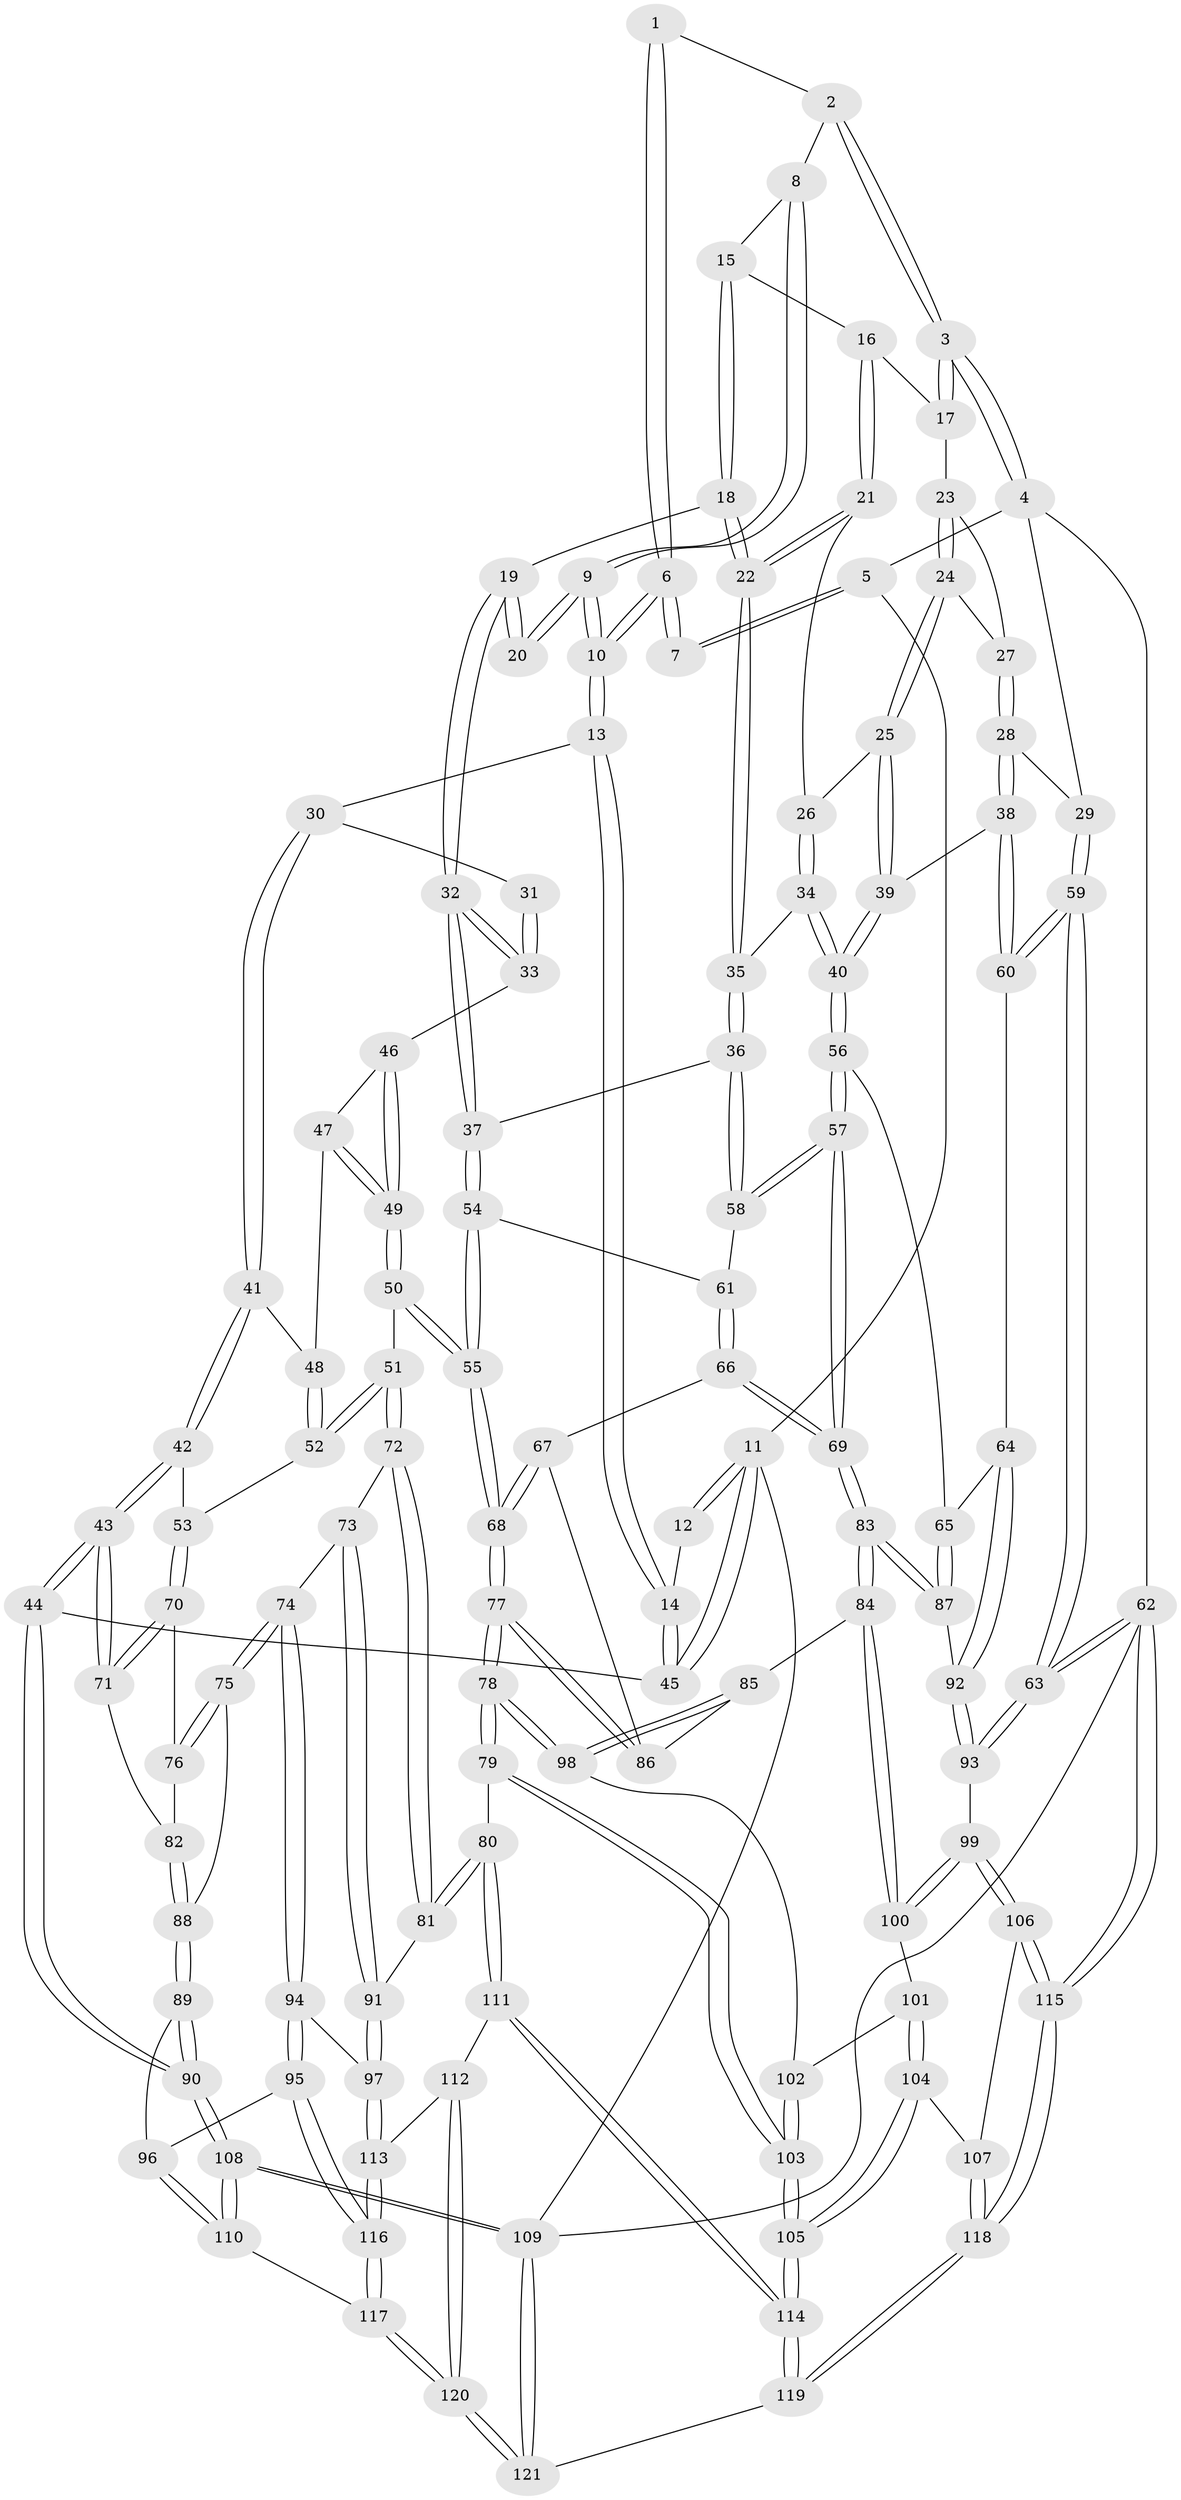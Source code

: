 // coarse degree distribution, {3: 0.10810810810810811, 4: 0.33783783783783783, 6: 0.16216216216216217, 5: 0.36486486486486486, 2: 0.013513513513513514, 7: 0.013513513513513514}
// Generated by graph-tools (version 1.1) at 2025/52/02/27/25 19:52:43]
// undirected, 121 vertices, 299 edges
graph export_dot {
graph [start="1"]
  node [color=gray90,style=filled];
  1 [pos="+0.4340576967834373+0"];
  2 [pos="+0.4497414891167598+0"];
  3 [pos="+1+0"];
  4 [pos="+1+0"];
  5 [pos="+0.14058868315170134+0"];
  6 [pos="+0.22685532525824761+0.21864970975510223"];
  7 [pos="+0.13333587885397136+0.057670179955575336"];
  8 [pos="+0.49945822393895833+0.08257714729714587"];
  9 [pos="+0.4458813218661991+0.2273580949564381"];
  10 [pos="+0.22647015864108538+0.22586841713323033"];
  11 [pos="+0+0"];
  12 [pos="+0.07195358047051609+0.05876002182288341"];
  13 [pos="+0.19996850802738622+0.2678047113500849"];
  14 [pos="+0+0.2540732196086274"];
  15 [pos="+0.5813941187481185+0.13611833694323824"];
  16 [pos="+0.856160031461073+0.09525803072295819"];
  17 [pos="+0.9060543573594776+0.04812538158455804"];
  18 [pos="+0.5657914084180476+0.29403744883731225"];
  19 [pos="+0.5252424289562786+0.2936307121778833"];
  20 [pos="+0.5181889522996228+0.2894255180270023"];
  21 [pos="+0.7358980012063197+0.2638435983600567"];
  22 [pos="+0.6581452350635396+0.3243820674777422"];
  23 [pos="+0.9062409303520063+0.17196717778463094"];
  24 [pos="+0.8676358811473284+0.3841859539563214"];
  25 [pos="+0.8483072520555804+0.40941271699687315"];
  26 [pos="+0.8139443455723533+0.36915736659635545"];
  27 [pos="+0.9267976725190732+0.3643793475636874"];
  28 [pos="+0.9495160901141234+0.3989336836655203"];
  29 [pos="+1+0.059920463959823415"];
  30 [pos="+0.2050417312929328+0.2882904726280008"];
  31 [pos="+0.4009964350305998+0.3555305835159019"];
  32 [pos="+0.4520384658522428+0.4566804701075326"];
  33 [pos="+0.4459441003327171+0.455728659044555"];
  34 [pos="+0.7322508354501065+0.4800811038788425"];
  35 [pos="+0.6637048121714859+0.44465936170497333"];
  36 [pos="+0.6268217433037957+0.4829978468939331"];
  37 [pos="+0.4720759056695352+0.4789428895758638"];
  38 [pos="+0.9366252599260145+0.49980984371580345"];
  39 [pos="+0.8600826644709193+0.4910580237680227"];
  40 [pos="+0.8003296575844568+0.5180046880789005"];
  41 [pos="+0.2117202518378861+0.3488950866515075"];
  42 [pos="+0.16368224563160047+0.45241390359475603"];
  43 [pos="+0.016505962500218158+0.5773856714596244"];
  44 [pos="+0+0.6014602600420419"];
  45 [pos="+0+0.2604418836522089"];
  46 [pos="+0.4114501035750163+0.4580049252630137"];
  47 [pos="+0.28808665176321224+0.4125546968329745"];
  48 [pos="+0.27797340487630506+0.4070686920016321"];
  49 [pos="+0.35084067414148473+0.5545087298226685"];
  50 [pos="+0.33998649654162105+0.5948730313268137"];
  51 [pos="+0.31384073324861333+0.6037181869897872"];
  52 [pos="+0.3014325441425267+0.6004466217404882"];
  53 [pos="+0.2549283297144065+0.602327472644323"];
  54 [pos="+0.46413530955298626+0.5838954119942328"];
  55 [pos="+0.4393917277158155+0.6171422671403956"];
  56 [pos="+0.783475574757826+0.6168514969133522"];
  57 [pos="+0.780104594206334+0.6214814496068916"];
  58 [pos="+0.6154054001739918+0.5712920207055963"];
  59 [pos="+1+0.5755311777281993"];
  60 [pos="+1+0.5694421791308584"];
  61 [pos="+0.603292676823725+0.5963573718762604"];
  62 [pos="+1+1"];
  63 [pos="+1+0.9824110735831105"];
  64 [pos="+1+0.5743987720239926"];
  65 [pos="+0.8559794367047033+0.6377216325389116"];
  66 [pos="+0.6050257084511199+0.6193646856264701"];
  67 [pos="+0.5997357308642324+0.6397559578733308"];
  68 [pos="+0.4533098877490746+0.6712694735049487"];
  69 [pos="+0.7609715077326139+0.6742525881697462"];
  70 [pos="+0.23907698089981125+0.6163787791902754"];
  71 [pos="+0.04591979854585181+0.5963726494154615"];
  72 [pos="+0.31436272735769766+0.6088670589716995"];
  73 [pos="+0.3056903609320413+0.7041185937846665"];
  74 [pos="+0.21684279989557767+0.7018974540586096"];
  75 [pos="+0.21574599927603447+0.6997603109141641"];
  76 [pos="+0.22813762912276844+0.6457854626382773"];
  77 [pos="+0.45058638845003196+0.7719655196968384"];
  78 [pos="+0.4503498613867928+0.7728038400608259"];
  79 [pos="+0.44179428443108476+0.7891284937069989"];
  80 [pos="+0.4365251769401498+0.7897016612068016"];
  81 [pos="+0.4202770437891526+0.7908588127331974"];
  82 [pos="+0.10229834197081383+0.6588033213529259"];
  83 [pos="+0.7592441515843154+0.6981339402815098"];
  84 [pos="+0.7559948242583331+0.7077911108622202"];
  85 [pos="+0.6341450850157453+0.7220973561009152"];
  86 [pos="+0.6017738107784322+0.6711616047089749"];
  87 [pos="+0.9025628118386457+0.7101877257393665"];
  88 [pos="+0.12876984535991606+0.6953263828709882"];
  89 [pos="+0.12170341889639225+0.7542582892201377"];
  90 [pos="+0+0.7614030941191215"];
  91 [pos="+0.35633422662975395+0.8035713747170969"];
  92 [pos="+0.9174513528130859+0.7193252897971433"];
  93 [pos="+0.9165432453696799+0.7759303899267506"];
  94 [pos="+0.2314242725663994+0.8341716348152238"];
  95 [pos="+0.22160587205304416+0.8419249123196734"];
  96 [pos="+0.15828314351663608+0.8185200906937888"];
  97 [pos="+0.34542897481862944+0.8101710175760158"];
  98 [pos="+0.62487941646029+0.748583731223368"];
  99 [pos="+0.818199598106464+0.8318134464862309"];
  100 [pos="+0.7724768279084137+0.7850371567255348"];
  101 [pos="+0.6639564297187729+0.8272363004559696"];
  102 [pos="+0.6293847687703589+0.7784903332459637"];
  103 [pos="+0.4938318373039388+0.8583477765422716"];
  104 [pos="+0.6396962505700048+0.8950719125033064"];
  105 [pos="+0.5165193466432366+0.9061212123850306"];
  106 [pos="+0.8186400886124228+0.8475286267224321"];
  107 [pos="+0.6662836864933248+0.918680870284308"];
  108 [pos="+0+0.9365994318613264"];
  109 [pos="+0+1"];
  110 [pos="+0+0.9023978879800728"];
  111 [pos="+0.3779300001447924+0.9570232331647478"];
  112 [pos="+0.3542027913350398+0.9555412736959211"];
  113 [pos="+0.3511593734252573+0.9485747955259887"];
  114 [pos="+0.4979601872965477+0.9789103381261394"];
  115 [pos="+1+1"];
  116 [pos="+0.2117260057103237+0.9067087042029651"];
  117 [pos="+0.21095435190522646+0.908981966929158"];
  118 [pos="+0.8549438565624066+1"];
  119 [pos="+0.5285560286682297+1"];
  120 [pos="+0.1594450645607808+1"];
  121 [pos="+0.14486397158222913+1"];
  1 -- 2;
  1 -- 6;
  1 -- 6;
  2 -- 3;
  2 -- 3;
  2 -- 8;
  3 -- 4;
  3 -- 4;
  3 -- 17;
  3 -- 17;
  4 -- 5;
  4 -- 29;
  4 -- 62;
  5 -- 7;
  5 -- 7;
  5 -- 11;
  6 -- 7;
  6 -- 7;
  6 -- 10;
  6 -- 10;
  8 -- 9;
  8 -- 9;
  8 -- 15;
  9 -- 10;
  9 -- 10;
  9 -- 20;
  9 -- 20;
  10 -- 13;
  10 -- 13;
  11 -- 12;
  11 -- 12;
  11 -- 45;
  11 -- 45;
  11 -- 109;
  12 -- 14;
  13 -- 14;
  13 -- 14;
  13 -- 30;
  14 -- 45;
  14 -- 45;
  15 -- 16;
  15 -- 18;
  15 -- 18;
  16 -- 17;
  16 -- 21;
  16 -- 21;
  17 -- 23;
  18 -- 19;
  18 -- 22;
  18 -- 22;
  19 -- 20;
  19 -- 20;
  19 -- 32;
  19 -- 32;
  21 -- 22;
  21 -- 22;
  21 -- 26;
  22 -- 35;
  22 -- 35;
  23 -- 24;
  23 -- 24;
  23 -- 27;
  24 -- 25;
  24 -- 25;
  24 -- 27;
  25 -- 26;
  25 -- 39;
  25 -- 39;
  26 -- 34;
  26 -- 34;
  27 -- 28;
  27 -- 28;
  28 -- 29;
  28 -- 38;
  28 -- 38;
  29 -- 59;
  29 -- 59;
  30 -- 31;
  30 -- 41;
  30 -- 41;
  31 -- 33;
  31 -- 33;
  32 -- 33;
  32 -- 33;
  32 -- 37;
  32 -- 37;
  33 -- 46;
  34 -- 35;
  34 -- 40;
  34 -- 40;
  35 -- 36;
  35 -- 36;
  36 -- 37;
  36 -- 58;
  36 -- 58;
  37 -- 54;
  37 -- 54;
  38 -- 39;
  38 -- 60;
  38 -- 60;
  39 -- 40;
  39 -- 40;
  40 -- 56;
  40 -- 56;
  41 -- 42;
  41 -- 42;
  41 -- 48;
  42 -- 43;
  42 -- 43;
  42 -- 53;
  43 -- 44;
  43 -- 44;
  43 -- 71;
  43 -- 71;
  44 -- 45;
  44 -- 90;
  44 -- 90;
  46 -- 47;
  46 -- 49;
  46 -- 49;
  47 -- 48;
  47 -- 49;
  47 -- 49;
  48 -- 52;
  48 -- 52;
  49 -- 50;
  49 -- 50;
  50 -- 51;
  50 -- 55;
  50 -- 55;
  51 -- 52;
  51 -- 52;
  51 -- 72;
  51 -- 72;
  52 -- 53;
  53 -- 70;
  53 -- 70;
  54 -- 55;
  54 -- 55;
  54 -- 61;
  55 -- 68;
  55 -- 68;
  56 -- 57;
  56 -- 57;
  56 -- 65;
  57 -- 58;
  57 -- 58;
  57 -- 69;
  57 -- 69;
  58 -- 61;
  59 -- 60;
  59 -- 60;
  59 -- 63;
  59 -- 63;
  60 -- 64;
  61 -- 66;
  61 -- 66;
  62 -- 63;
  62 -- 63;
  62 -- 115;
  62 -- 115;
  62 -- 109;
  63 -- 93;
  63 -- 93;
  64 -- 65;
  64 -- 92;
  64 -- 92;
  65 -- 87;
  65 -- 87;
  66 -- 67;
  66 -- 69;
  66 -- 69;
  67 -- 68;
  67 -- 68;
  67 -- 86;
  68 -- 77;
  68 -- 77;
  69 -- 83;
  69 -- 83;
  70 -- 71;
  70 -- 71;
  70 -- 76;
  71 -- 82;
  72 -- 73;
  72 -- 81;
  72 -- 81;
  73 -- 74;
  73 -- 91;
  73 -- 91;
  74 -- 75;
  74 -- 75;
  74 -- 94;
  74 -- 94;
  75 -- 76;
  75 -- 76;
  75 -- 88;
  76 -- 82;
  77 -- 78;
  77 -- 78;
  77 -- 86;
  77 -- 86;
  78 -- 79;
  78 -- 79;
  78 -- 98;
  78 -- 98;
  79 -- 80;
  79 -- 103;
  79 -- 103;
  80 -- 81;
  80 -- 81;
  80 -- 111;
  80 -- 111;
  81 -- 91;
  82 -- 88;
  82 -- 88;
  83 -- 84;
  83 -- 84;
  83 -- 87;
  83 -- 87;
  84 -- 85;
  84 -- 100;
  84 -- 100;
  85 -- 86;
  85 -- 98;
  85 -- 98;
  87 -- 92;
  88 -- 89;
  88 -- 89;
  89 -- 90;
  89 -- 90;
  89 -- 96;
  90 -- 108;
  90 -- 108;
  91 -- 97;
  91 -- 97;
  92 -- 93;
  92 -- 93;
  93 -- 99;
  94 -- 95;
  94 -- 95;
  94 -- 97;
  95 -- 96;
  95 -- 116;
  95 -- 116;
  96 -- 110;
  96 -- 110;
  97 -- 113;
  97 -- 113;
  98 -- 102;
  99 -- 100;
  99 -- 100;
  99 -- 106;
  99 -- 106;
  100 -- 101;
  101 -- 102;
  101 -- 104;
  101 -- 104;
  102 -- 103;
  102 -- 103;
  103 -- 105;
  103 -- 105;
  104 -- 105;
  104 -- 105;
  104 -- 107;
  105 -- 114;
  105 -- 114;
  106 -- 107;
  106 -- 115;
  106 -- 115;
  107 -- 118;
  107 -- 118;
  108 -- 109;
  108 -- 109;
  108 -- 110;
  108 -- 110;
  109 -- 121;
  109 -- 121;
  110 -- 117;
  111 -- 112;
  111 -- 114;
  111 -- 114;
  112 -- 113;
  112 -- 120;
  112 -- 120;
  113 -- 116;
  113 -- 116;
  114 -- 119;
  114 -- 119;
  115 -- 118;
  115 -- 118;
  116 -- 117;
  116 -- 117;
  117 -- 120;
  117 -- 120;
  118 -- 119;
  118 -- 119;
  119 -- 121;
  120 -- 121;
  120 -- 121;
}

